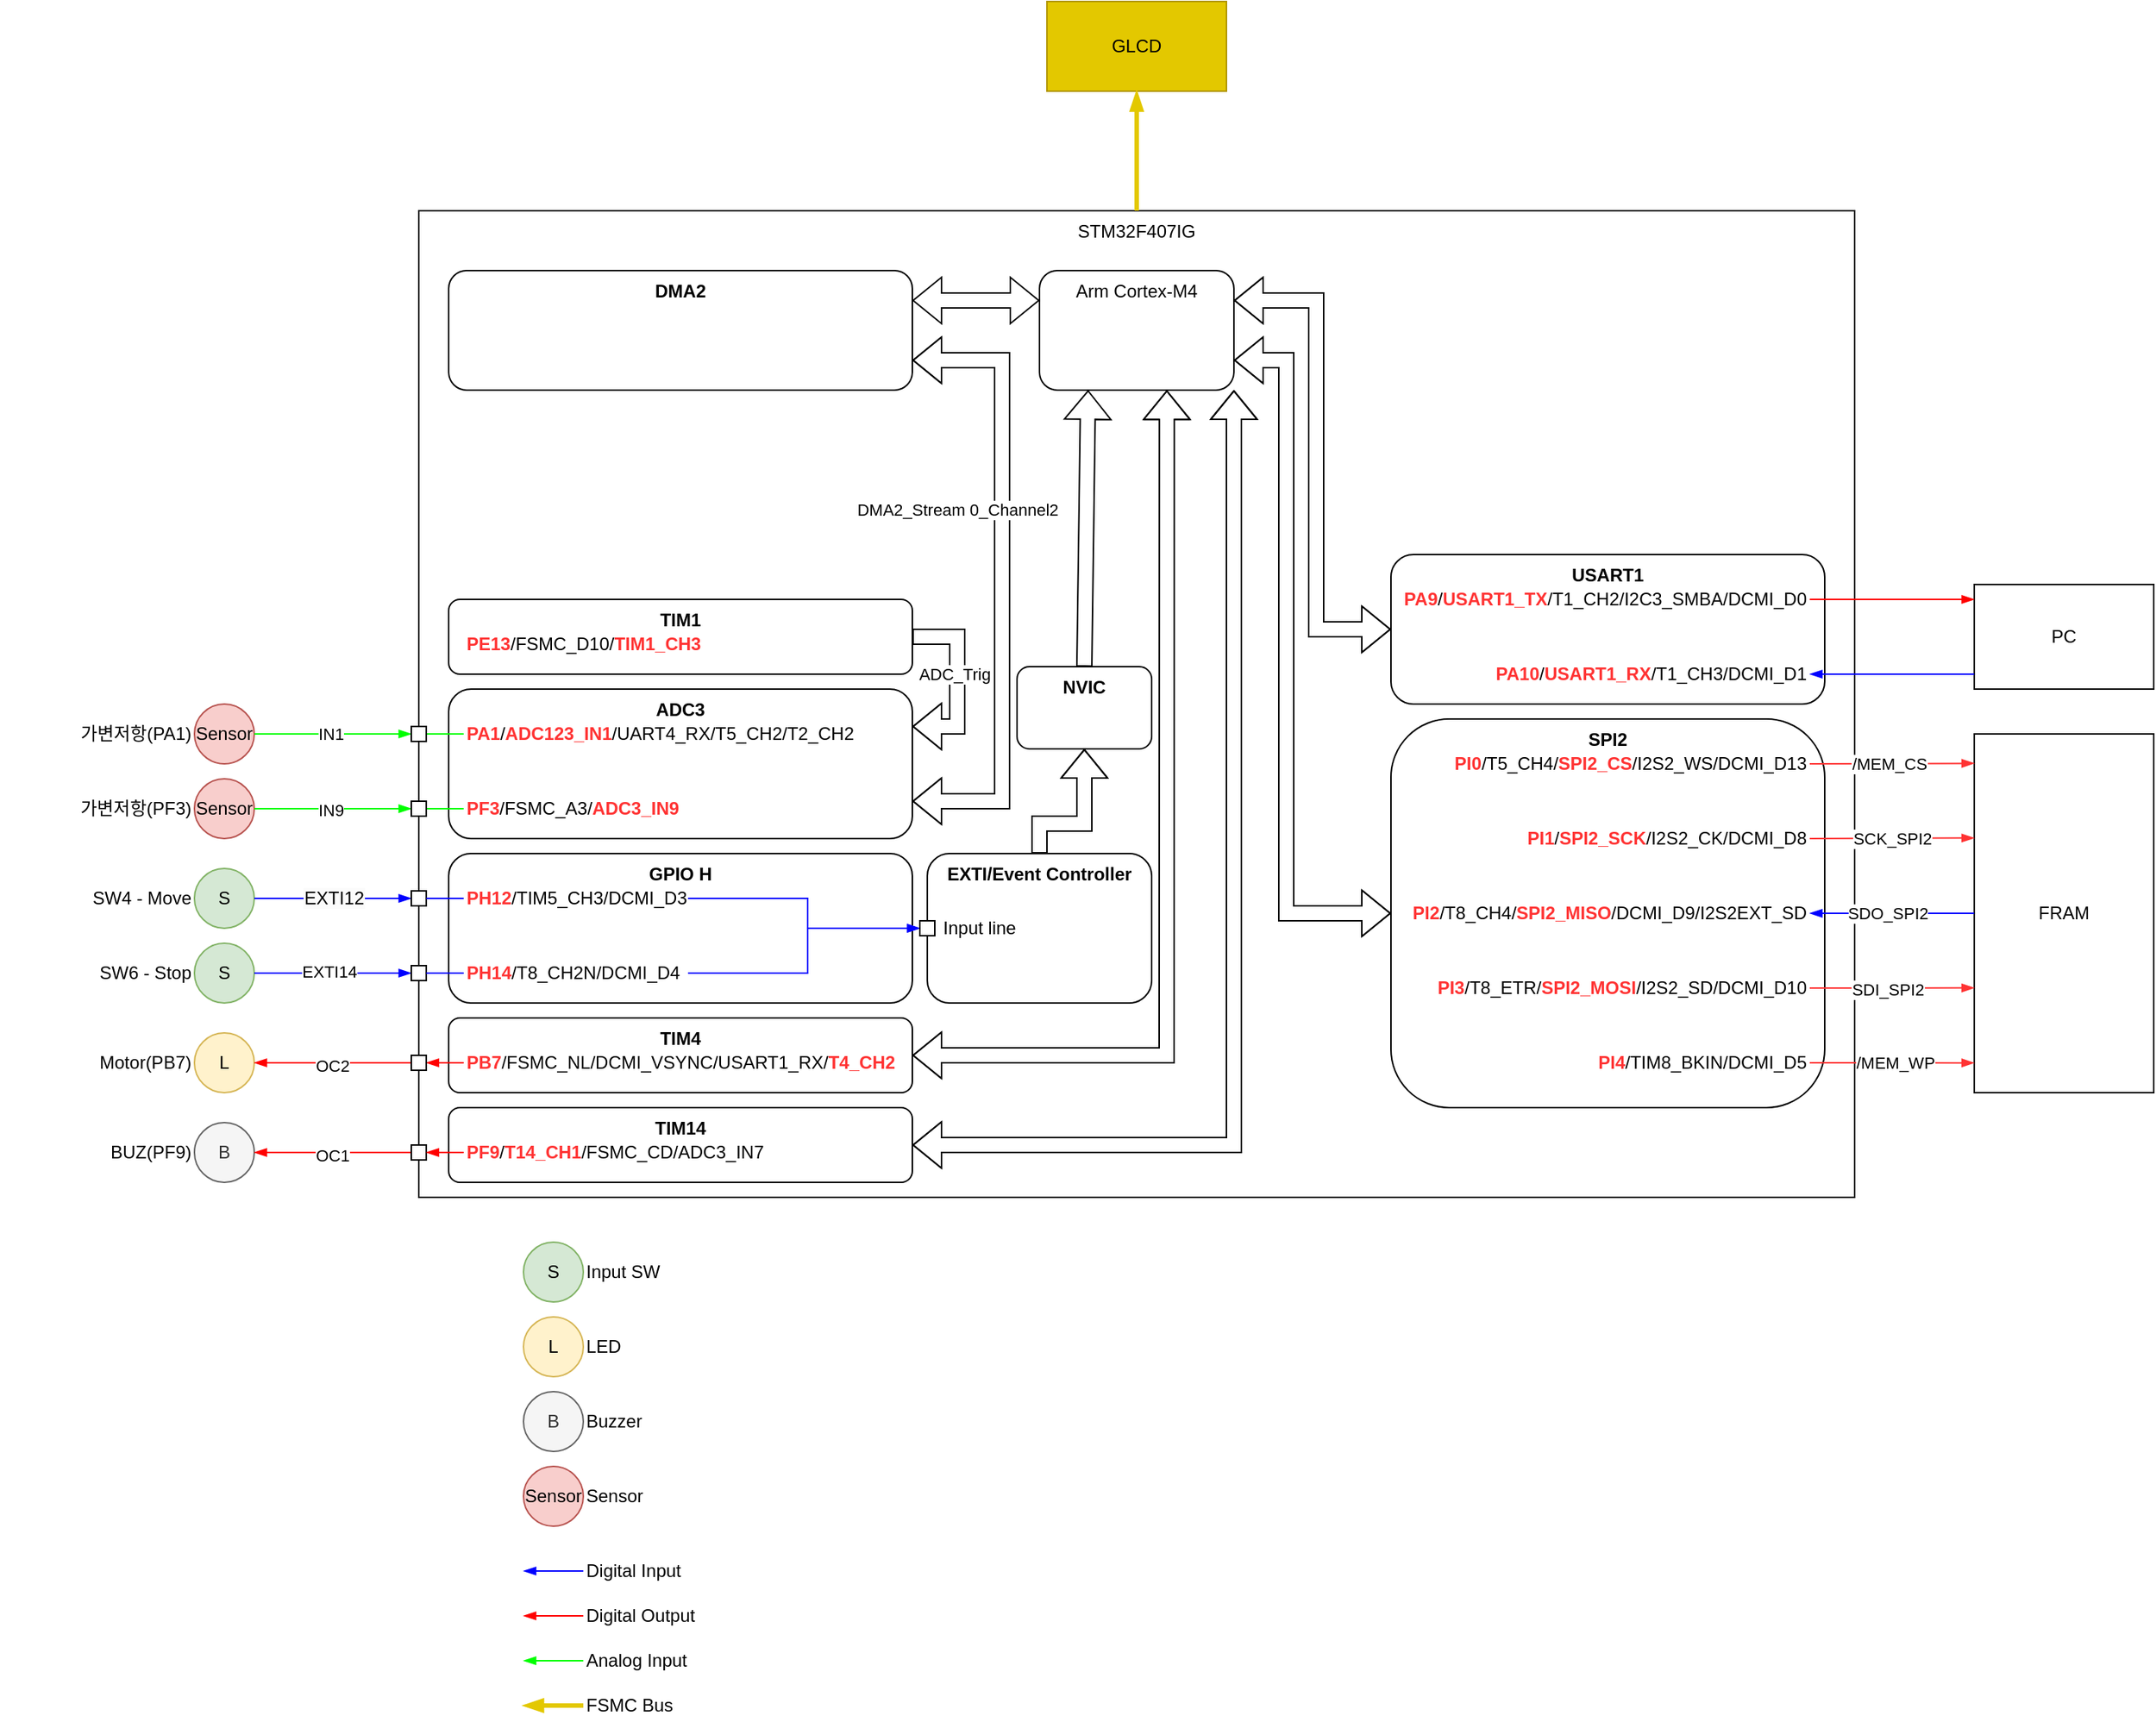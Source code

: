 <mxfile version="26.0.16">
  <diagram name="페이지-1" id="vXeRIGoSiyeFjiktOX_8">
    <mxGraphModel dx="1834" dy="1233" grid="0" gridSize="10" guides="1" tooltips="1" connect="1" arrows="1" fold="1" page="0" pageScale="1" pageWidth="827" pageHeight="1169" math="0" shadow="0">
      <root>
        <mxCell id="0" />
        <mxCell id="1" parent="0" />
        <mxCell id="doynPjmHV6LAxzOdAom7-79" value="STM32F407IG" style="rounded=0;whiteSpace=wrap;html=1;verticalAlign=top;" parent="1" vertex="1">
          <mxGeometry x="240" y="120" width="960" height="660" as="geometry" />
        </mxCell>
        <mxCell id="doynPjmHV6LAxzOdAom7-104" value="GLCD" style="rounded=0;whiteSpace=wrap;html=1;fillColor=#e3c800;strokeColor=#B09500;fontColor=#000000;" parent="1" vertex="1">
          <mxGeometry x="660" y="-20" width="120" height="60" as="geometry" />
        </mxCell>
        <mxCell id="doynPjmHV6LAxzOdAom7-105" value="L" style="ellipse;whiteSpace=wrap;html=1;aspect=fixed;direction=south;fillColor=#fff2cc;strokeColor=#d6b656;" parent="1" vertex="1">
          <mxGeometry x="90" y="670" width="40" height="40" as="geometry" />
        </mxCell>
        <mxCell id="doynPjmHV6LAxzOdAom7-120" value="Motor(PB7)" style="text;html=1;align=right;verticalAlign=middle;whiteSpace=wrap;rounded=0;" parent="1" vertex="1">
          <mxGeometry x="-40" y="675" width="130" height="30" as="geometry" />
        </mxCell>
        <mxCell id="doynPjmHV6LAxzOdAom7-121" value="B" style="ellipse;whiteSpace=wrap;html=1;aspect=fixed;direction=south;fillColor=#f5f5f5;strokeColor=#666666;fontColor=#333333;" parent="1" vertex="1">
          <mxGeometry x="90" y="730" width="40" height="40" as="geometry" />
        </mxCell>
        <mxCell id="doynPjmHV6LAxzOdAom7-122" value="BUZ(PF9)" style="text;html=1;align=right;verticalAlign=middle;whiteSpace=wrap;rounded=0;" parent="1" vertex="1">
          <mxGeometry x="-40" y="735" width="130" height="30" as="geometry" />
        </mxCell>
        <mxCell id="doynPjmHV6LAxzOdAom7-132" value="S" style="ellipse;whiteSpace=wrap;html=1;aspect=fixed;direction=south;fillColor=#d5e8d4;strokeColor=#82b366;" parent="1" vertex="1">
          <mxGeometry x="310" y="810" width="40" height="40" as="geometry" />
        </mxCell>
        <mxCell id="doynPjmHV6LAxzOdAom7-133" value="L" style="ellipse;whiteSpace=wrap;html=1;aspect=fixed;direction=south;fillColor=#fff2cc;strokeColor=#d6b656;" parent="1" vertex="1">
          <mxGeometry x="310" y="860" width="40" height="40" as="geometry" />
        </mxCell>
        <mxCell id="doynPjmHV6LAxzOdAom7-134" value="B" style="ellipse;whiteSpace=wrap;html=1;aspect=fixed;direction=south;fillColor=#f5f5f5;strokeColor=#666666;fontColor=#333333;" parent="1" vertex="1">
          <mxGeometry x="310" y="910" width="40" height="40" as="geometry" />
        </mxCell>
        <mxCell id="doynPjmHV6LAxzOdAom7-135" value="Buzzer" style="text;html=1;align=left;verticalAlign=middle;whiteSpace=wrap;rounded=0;" parent="1" vertex="1">
          <mxGeometry x="350" y="915" width="130" height="30" as="geometry" />
        </mxCell>
        <mxCell id="doynPjmHV6LAxzOdAom7-136" value="LED" style="text;html=1;align=left;verticalAlign=middle;whiteSpace=wrap;rounded=0;" parent="1" vertex="1">
          <mxGeometry x="350" y="865" width="130" height="30" as="geometry" />
        </mxCell>
        <mxCell id="doynPjmHV6LAxzOdAom7-137" value="Input SW" style="text;html=1;align=left;verticalAlign=middle;whiteSpace=wrap;rounded=0;" parent="1" vertex="1">
          <mxGeometry x="350" y="815" width="130" height="30" as="geometry" />
        </mxCell>
        <mxCell id="doynPjmHV6LAxzOdAom7-138" value="" style="endArrow=blockThin;html=1;rounded=0;exitX=0;exitY=0.5;exitDx=0;exitDy=0;endFill=1;strokeColor=#0000FF;entryX=1;entryY=0.841;entryDx=0;entryDy=0;entryPerimeter=0;" parent="1" source="doynPjmHV6LAxzOdAom7-140" edge="1">
          <mxGeometry width="50" height="50" relative="1" as="geometry">
            <mxPoint x="390" y="1030" as="sourcePoint" />
            <mxPoint x="310" y="1030" as="targetPoint" />
          </mxGeometry>
        </mxCell>
        <mxCell id="doynPjmHV6LAxzOdAom7-139" value="" style="endArrow=blockThin;html=1;rounded=0;exitX=0;exitY=0.5;exitDx=0;exitDy=0;entryX=1;entryY=0.949;entryDx=0;entryDy=0;entryPerimeter=0;endFill=1;strokeColor=#FF0000;fillColor=#e51400;" parent="1" source="doynPjmHV6LAxzOdAom7-141" edge="1">
          <mxGeometry width="50" height="50" relative="1" as="geometry">
            <mxPoint x="390" y="1060" as="sourcePoint" />
            <mxPoint x="310" y="1060" as="targetPoint" />
          </mxGeometry>
        </mxCell>
        <mxCell id="doynPjmHV6LAxzOdAom7-140" value="Digital Input" style="text;html=1;align=left;verticalAlign=middle;whiteSpace=wrap;rounded=0;" parent="1" vertex="1">
          <mxGeometry x="350" y="1020" width="130" height="20" as="geometry" />
        </mxCell>
        <mxCell id="doynPjmHV6LAxzOdAom7-141" value="Digital Output" style="text;html=1;align=left;verticalAlign=middle;whiteSpace=wrap;rounded=0;" parent="1" vertex="1">
          <mxGeometry x="350" y="1050" width="130" height="20" as="geometry" />
        </mxCell>
        <mxCell id="doynPjmHV6LAxzOdAom7-146" value="S" style="ellipse;whiteSpace=wrap;html=1;aspect=fixed;direction=south;fillColor=#d5e8d4;strokeColor=#82b366;" parent="1" vertex="1">
          <mxGeometry x="90" y="610" width="40" height="40" as="geometry" />
        </mxCell>
        <mxCell id="doynPjmHV6LAxzOdAom7-147" value="S" style="ellipse;whiteSpace=wrap;html=1;aspect=fixed;direction=south;fillColor=#d5e8d4;strokeColor=#82b366;" parent="1" vertex="1">
          <mxGeometry x="90" y="560" width="40" height="40" as="geometry" />
        </mxCell>
        <mxCell id="doynPjmHV6LAxzOdAom7-148" value="SW4 - Move" style="text;html=1;align=right;verticalAlign=middle;whiteSpace=wrap;rounded=0;" parent="1" vertex="1">
          <mxGeometry x="-40" y="565" width="130" height="30" as="geometry" />
        </mxCell>
        <mxCell id="doynPjmHV6LAxzOdAom7-149" value="SW6 - Stop" style="text;html=1;align=right;verticalAlign=middle;whiteSpace=wrap;rounded=0;" parent="1" vertex="1">
          <mxGeometry x="-40" y="615" width="130" height="30" as="geometry" />
        </mxCell>
        <mxCell id="doynPjmHV6LAxzOdAom7-158" value="Sensor" style="ellipse;whiteSpace=wrap;html=1;aspect=fixed;direction=south;fillColor=#f8cecc;strokeColor=#b85450;" parent="1" vertex="1">
          <mxGeometry x="310" y="960" width="40" height="40" as="geometry" />
        </mxCell>
        <mxCell id="doynPjmHV6LAxzOdAom7-159" value="Sensor" style="text;html=1;align=left;verticalAlign=middle;whiteSpace=wrap;rounded=0;" parent="1" vertex="1">
          <mxGeometry x="350" y="965" width="130" height="30" as="geometry" />
        </mxCell>
        <mxCell id="doynPjmHV6LAxzOdAom7-160" value="Sensor" style="ellipse;whiteSpace=wrap;html=1;aspect=fixed;direction=south;fillColor=#f8cecc;strokeColor=#b85450;" parent="1" vertex="1">
          <mxGeometry x="90" y="500" width="40" height="40" as="geometry" />
        </mxCell>
        <mxCell id="doynPjmHV6LAxzOdAom7-161" value="Sensor" style="ellipse;whiteSpace=wrap;html=1;aspect=fixed;direction=south;fillColor=#f8cecc;strokeColor=#b85450;" parent="1" vertex="1">
          <mxGeometry x="90" y="450" width="40" height="40" as="geometry" />
        </mxCell>
        <mxCell id="doynPjmHV6LAxzOdAom7-162" value="" style="endArrow=blockThin;html=1;rounded=0;exitX=0;exitY=0.5;exitDx=0;exitDy=0;endFill=1;strokeColor=#00FF00;entryX=1;entryY=0.841;entryDx=0;entryDy=0;entryPerimeter=0;" parent="1" source="doynPjmHV6LAxzOdAom7-163" edge="1">
          <mxGeometry width="50" height="50" relative="1" as="geometry">
            <mxPoint x="390" y="1090" as="sourcePoint" />
            <mxPoint x="310" y="1090" as="targetPoint" />
          </mxGeometry>
        </mxCell>
        <mxCell id="doynPjmHV6LAxzOdAom7-163" value="Analog Input" style="text;html=1;align=left;verticalAlign=middle;whiteSpace=wrap;rounded=0;" parent="1" vertex="1">
          <mxGeometry x="350" y="1080" width="130" height="20" as="geometry" />
        </mxCell>
        <mxCell id="doynPjmHV6LAxzOdAom7-168" value="가변저항(PA1)" style="text;html=1;align=right;verticalAlign=middle;whiteSpace=wrap;rounded=0;" parent="1" vertex="1">
          <mxGeometry x="-40" y="455" width="130" height="30" as="geometry" />
        </mxCell>
        <mxCell id="doynPjmHV6LAxzOdAom7-169" value="가변저항(PF3)" style="text;html=1;align=right;verticalAlign=middle;whiteSpace=wrap;rounded=0;" parent="1" vertex="1">
          <mxGeometry x="-40" y="505" width="130" height="30" as="geometry" />
        </mxCell>
        <mxCell id="doynPjmHV6LAxzOdAom7-173" value="PC" style="rounded=0;whiteSpace=wrap;html=1;" parent="1" vertex="1">
          <mxGeometry x="1280" y="370" width="120" height="70" as="geometry" />
        </mxCell>
        <mxCell id="doynPjmHV6LAxzOdAom7-193" value="FSMC Bus" style="text;html=1;align=left;verticalAlign=middle;whiteSpace=wrap;rounded=0;" parent="1" vertex="1">
          <mxGeometry x="350" y="1110" width="130" height="20" as="geometry" />
        </mxCell>
        <mxCell id="doynPjmHV6LAxzOdAom7-194" value="" style="endArrow=blockThin;html=1;rounded=0;endFill=1;strokeColor=light-dark(#e3c800, #575700);strokeWidth=3;exitX=0.5;exitY=0;exitDx=0;exitDy=0;entryX=0.5;entryY=1;entryDx=0;entryDy=0;" parent="1" source="doynPjmHV6LAxzOdAom7-79" target="doynPjmHV6LAxzOdAom7-104" edge="1">
          <mxGeometry width="50" height="50" relative="1" as="geometry">
            <mxPoint x="560" y="310" as="sourcePoint" />
            <mxPoint x="600" y="260" as="targetPoint" />
          </mxGeometry>
        </mxCell>
        <mxCell id="doynPjmHV6LAxzOdAom7-196" value="" style="endArrow=blockThin;html=1;rounded=0;endFill=1;strokeColor=light-dark(#e3c800, #575700);strokeWidth=3;exitX=0;exitY=0.5;exitDx=0;exitDy=0;" parent="1" source="doynPjmHV6LAxzOdAom7-193" edge="1">
          <mxGeometry width="50" height="50" relative="1" as="geometry">
            <mxPoint x="310" y="1179" as="sourcePoint" />
            <mxPoint x="310" y="1120" as="targetPoint" />
          </mxGeometry>
        </mxCell>
        <mxCell id="doynPjmHV6LAxzOdAom7-197" value="FRAM" style="rounded=0;whiteSpace=wrap;html=1;" parent="1" vertex="1">
          <mxGeometry x="1280" y="470" width="120" height="240" as="geometry" />
        </mxCell>
        <mxCell id="doynPjmHV6LAxzOdAom7-216" value="Arm Cortex-M4" style="rounded=1;whiteSpace=wrap;html=1;verticalAlign=top;" parent="1" vertex="1">
          <mxGeometry x="655" y="160" width="130" height="80" as="geometry" />
        </mxCell>
        <mxCell id="doynPjmHV6LAxzOdAom7-217" value="SPI2" style="rounded=1;whiteSpace=wrap;html=1;verticalAlign=top;fontStyle=1" parent="1" vertex="1">
          <mxGeometry x="890" y="460" width="290" height="260" as="geometry" />
        </mxCell>
        <mxCell id="doynPjmHV6LAxzOdAom7-201" value="&lt;b&gt;&lt;font style=&quot;color: rgb(255, 51, 51);&quot;&gt;PI0&lt;/font&gt;&lt;/b&gt;/T5_CH4/&lt;b&gt;&lt;font style=&quot;color: rgb(255, 51, 51);&quot;&gt;SPI2_CS&lt;/font&gt;&lt;/b&gt;/I2S2_WS/DCMI_D13" style="text;html=1;align=right;verticalAlign=middle;whiteSpace=wrap;rounded=0;" parent="1" vertex="1">
          <mxGeometry x="890" y="475" width="280" height="30" as="geometry" />
        </mxCell>
        <mxCell id="doynPjmHV6LAxzOdAom7-202" value="&lt;b&gt;&lt;font style=&quot;color: rgb(255, 51, 51);&quot;&gt;PI1&lt;/font&gt;&lt;/b&gt;/&lt;b&gt;&lt;font style=&quot;color: rgb(255, 51, 51);&quot;&gt;SPI2_SCK&lt;/font&gt;&lt;/b&gt;/I2S2_CK/DCMI_D8" style="text;html=1;align=right;verticalAlign=middle;whiteSpace=wrap;rounded=0;" parent="1" vertex="1">
          <mxGeometry x="890" y="525" width="280" height="30" as="geometry" />
        </mxCell>
        <mxCell id="doynPjmHV6LAxzOdAom7-207" value="&lt;b&gt;&lt;font style=&quot;color: rgb(255, 51, 51);&quot;&gt;PI2&lt;/font&gt;&lt;/b&gt;/T8_CH4/&lt;b&gt;&lt;font style=&quot;color: rgb(255, 51, 51);&quot;&gt;SPI2_MISO&lt;/font&gt;&lt;/b&gt;/DCMI_D9/I2S2EXT_SD" style="text;html=1;align=right;verticalAlign=middle;whiteSpace=wrap;rounded=0;" parent="1" vertex="1">
          <mxGeometry x="890" y="575" width="280" height="30" as="geometry" />
        </mxCell>
        <mxCell id="doynPjmHV6LAxzOdAom7-208" value="&lt;b&gt;&lt;font style=&quot;color: rgb(255, 51, 51);&quot;&gt;PI3&lt;/font&gt;&lt;/b&gt;/T8_ETR/&lt;b&gt;&lt;font style=&quot;color: rgb(255, 51, 51);&quot;&gt;SPI2_MOSI&lt;/font&gt;&lt;/b&gt;/I2S2_SD/DCMI_D10" style="text;html=1;align=right;verticalAlign=middle;whiteSpace=wrap;rounded=0;" parent="1" vertex="1">
          <mxGeometry x="890" y="625" width="280" height="30" as="geometry" />
        </mxCell>
        <mxCell id="doynPjmHV6LAxzOdAom7-209" value="&lt;b&gt;&lt;font style=&quot;color: rgb(255, 51, 51);&quot;&gt;PI4&lt;/font&gt;&lt;/b&gt;/TIM8_BKIN/DCMI_D5" style="text;html=1;align=right;verticalAlign=middle;whiteSpace=wrap;rounded=0;" parent="1" vertex="1">
          <mxGeometry x="890" y="675" width="280" height="30" as="geometry" />
        </mxCell>
        <mxCell id="doynPjmHV6LAxzOdAom7-218" value="" style="shape=flexArrow;endArrow=classic;startArrow=classic;html=1;rounded=0;entryX=0;entryY=0.5;entryDx=0;entryDy=0;exitX=1;exitY=0.75;exitDx=0;exitDy=0;" parent="1" source="doynPjmHV6LAxzOdAom7-216" target="doynPjmHV6LAxzOdAom7-217" edge="1">
          <mxGeometry width="100" height="100" relative="1" as="geometry">
            <mxPoint x="810" y="610" as="sourcePoint" />
            <mxPoint x="760" y="540" as="targetPoint" />
            <Array as="points">
              <mxPoint x="820" y="220" />
              <mxPoint x="820" y="590" />
            </Array>
          </mxGeometry>
        </mxCell>
        <mxCell id="doynPjmHV6LAxzOdAom7-219" value="TIM4" style="rounded=1;whiteSpace=wrap;html=1;verticalAlign=top;fontStyle=1" parent="1" vertex="1">
          <mxGeometry x="260" y="660" width="310" height="50" as="geometry" />
        </mxCell>
        <mxCell id="doynPjmHV6LAxzOdAom7-142" value="&lt;b&gt;&lt;font style=&quot;color: rgb(255, 51, 51);&quot;&gt;PB7&lt;/font&gt;&lt;/b&gt;/FSMC_NL/DCMI_VSYNC/USART1_RX/&lt;b&gt;&lt;font style=&quot;color: rgb(255, 51, 51);&quot;&gt;T4_CH2&lt;/font&gt;&lt;/b&gt;" style="text;html=1;align=left;verticalAlign=middle;whiteSpace=wrap;rounded=0;" parent="1" vertex="1">
          <mxGeometry x="270" y="675" width="290" height="30" as="geometry" />
        </mxCell>
        <mxCell id="doynPjmHV6LAxzOdAom7-130" value="" style="endArrow=blockThin;html=1;rounded=0;exitX=0;exitY=0.5;exitDx=0;exitDy=0;entryX=0.5;entryY=0;entryDx=0;entryDy=0;endFill=1;strokeColor=#FF0000;fillColor=#e51400;" parent="1" target="doynPjmHV6LAxzOdAom7-105" edge="1" source="HAG6VZLaJZZwFATJE0mZ-26">
          <mxGeometry width="50" height="50" relative="1" as="geometry">
            <mxPoint x="270" y="690" as="sourcePoint" />
            <mxPoint x="190" y="690" as="targetPoint" />
          </mxGeometry>
        </mxCell>
        <mxCell id="doynPjmHV6LAxzOdAom7-131" value="" style="endArrow=blockThin;html=1;rounded=0;exitX=0;exitY=0.5;exitDx=0;exitDy=0;endFill=1;strokeColor=#FF0000;fillColor=#e51400;entryX=0.5;entryY=0;entryDx=0;entryDy=0;" parent="1" source="HAG6VZLaJZZwFATJE0mZ-27" target="doynPjmHV6LAxzOdAom7-121" edge="1">
          <mxGeometry width="50" height="50" relative="1" as="geometry">
            <mxPoint x="300" y="749.76" as="sourcePoint" />
            <mxPoint x="170" y="750.1" as="targetPoint" />
          </mxGeometry>
        </mxCell>
        <mxCell id="doynPjmHV6LAxzOdAom7-150" value="" style="endArrow=blockThin;html=1;rounded=0;exitX=0.5;exitY=0;exitDx=0;exitDy=0;endFill=1;strokeColor=#0000FF;entryX=0;entryY=0.5;entryDx=0;entryDy=0;" parent="1" source="doynPjmHV6LAxzOdAom7-147" target="HAG6VZLaJZZwFATJE0mZ-1" edge="1">
          <mxGeometry width="50" height="50" relative="1" as="geometry">
            <mxPoint x="310" y="594.52" as="sourcePoint" />
            <mxPoint x="230" y="570" as="targetPoint" />
          </mxGeometry>
        </mxCell>
        <mxCell id="doynPjmHV6LAxzOdAom7-154" value="&lt;span style=&quot;font-size: 12px; text-align: right; text-wrap-mode: wrap; background-color: rgb(251, 251, 251);&quot;&gt;EXTI12&lt;/span&gt;" style="edgeLabel;html=1;align=center;verticalAlign=middle;resizable=0;points=[];" parent="doynPjmHV6LAxzOdAom7-150" vertex="1" connectable="0">
          <mxGeometry x="-0.031" relative="1" as="geometry">
            <mxPoint x="2" as="offset" />
          </mxGeometry>
        </mxCell>
        <mxCell id="doynPjmHV6LAxzOdAom7-221" value="TIM1" style="rounded=1;whiteSpace=wrap;html=1;verticalAlign=top;fontStyle=1" parent="1" vertex="1">
          <mxGeometry x="260" y="380" width="310" height="50" as="geometry" />
        </mxCell>
        <mxCell id="doynPjmHV6LAxzOdAom7-198" value="&lt;b&gt;&lt;font style=&quot;color: rgb(255, 51, 51);&quot;&gt;PE13&lt;/font&gt;&lt;/b&gt;/FSMC_D10/&lt;b&gt;&lt;font style=&quot;color: rgb(255, 51, 51);&quot;&gt;TIM1_CH3&lt;/font&gt;&lt;/b&gt;" style="text;html=1;align=left;verticalAlign=middle;whiteSpace=wrap;rounded=0;" parent="1" vertex="1">
          <mxGeometry x="270" y="395" width="270" height="30" as="geometry" />
        </mxCell>
        <mxCell id="doynPjmHV6LAxzOdAom7-199" value="" style="endArrow=none;html=1;rounded=0;endFill=1;strokeColor=#FF3333;entryX=1;entryY=0.5;entryDx=0;entryDy=0;startFill=1;startArrow=blockThin;exitX=0;exitY=0.082;exitDx=0;exitDy=0;exitPerimeter=0;" parent="1" source="doynPjmHV6LAxzOdAom7-197" edge="1" target="doynPjmHV6LAxzOdAom7-201">
          <mxGeometry width="50" height="50" relative="1" as="geometry">
            <mxPoint x="1210" y="490" as="sourcePoint" />
            <mxPoint x="1130" y="489.72" as="targetPoint" />
          </mxGeometry>
        </mxCell>
        <mxCell id="doynPjmHV6LAxzOdAom7-214" value="/MEM_CS" style="edgeLabel;html=1;align=center;verticalAlign=middle;resizable=0;points=[];" parent="doynPjmHV6LAxzOdAom7-199" vertex="1" connectable="0">
          <mxGeometry x="0.184" y="-1" relative="1" as="geometry">
            <mxPoint x="8" y="1" as="offset" />
          </mxGeometry>
        </mxCell>
        <mxCell id="doynPjmHV6LAxzOdAom7-203" value="" style="endArrow=none;html=1;rounded=0;endFill=1;strokeColor=#FF3333;entryX=1;entryY=0.5;entryDx=0;entryDy=0;startArrow=blockThin;startFill=1;exitX=0;exitY=0.29;exitDx=0;exitDy=0;exitPerimeter=0;" parent="1" source="doynPjmHV6LAxzOdAom7-197" edge="1" target="doynPjmHV6LAxzOdAom7-202">
          <mxGeometry width="50" height="50" relative="1" as="geometry">
            <mxPoint x="1210" y="539.82" as="sourcePoint" />
            <mxPoint x="1130" y="539.71" as="targetPoint" />
          </mxGeometry>
        </mxCell>
        <mxCell id="doynPjmHV6LAxzOdAom7-213" value="SCK_SPI2" style="edgeLabel;html=1;align=center;verticalAlign=middle;resizable=0;points=[];" parent="doynPjmHV6LAxzOdAom7-203" vertex="1" connectable="0">
          <mxGeometry x="0.064" y="1" relative="1" as="geometry">
            <mxPoint x="3" y="-1" as="offset" />
          </mxGeometry>
        </mxCell>
        <mxCell id="doynPjmHV6LAxzOdAom7-205" value="" style="endArrow=none;html=1;rounded=0;endFill=1;strokeColor=#FF3333;entryX=1;entryY=0.5;entryDx=0;entryDy=0;startFill=1;startArrow=blockThin;exitX=0;exitY=0.708;exitDx=0;exitDy=0;exitPerimeter=0;" parent="1" source="doynPjmHV6LAxzOdAom7-197" edge="1" target="doynPjmHV6LAxzOdAom7-208">
          <mxGeometry width="50" height="50" relative="1" as="geometry">
            <mxPoint x="1210" y="639.91" as="sourcePoint" />
            <mxPoint x="1130" y="639.8" as="targetPoint" />
          </mxGeometry>
        </mxCell>
        <mxCell id="doynPjmHV6LAxzOdAom7-211" value="SDI_SPI2" style="edgeLabel;html=1;align=center;verticalAlign=middle;resizable=0;points=[];" parent="doynPjmHV6LAxzOdAom7-205" vertex="1" connectable="0">
          <mxGeometry x="0.064" y="1" relative="1" as="geometry">
            <mxPoint as="offset" />
          </mxGeometry>
        </mxCell>
        <mxCell id="doynPjmHV6LAxzOdAom7-206" value="" style="endArrow=none;html=1;rounded=0;endFill=1;strokeColor=#FF3333;entryX=1;entryY=0.5;entryDx=0;entryDy=0;startArrow=blockThin;startFill=1;exitX=0;exitY=0.917;exitDx=0;exitDy=0;exitPerimeter=0;" parent="1" source="doynPjmHV6LAxzOdAom7-197" edge="1" target="doynPjmHV6LAxzOdAom7-209">
          <mxGeometry width="50" height="50" relative="1" as="geometry">
            <mxPoint x="1210" y="689.91" as="sourcePoint" />
            <mxPoint x="1130" y="689.8" as="targetPoint" />
          </mxGeometry>
        </mxCell>
        <mxCell id="doynPjmHV6LAxzOdAom7-215" value="/MEM_WP" style="edgeLabel;html=1;align=center;verticalAlign=middle;resizable=0;points=[];" parent="doynPjmHV6LAxzOdAom7-206" vertex="1" connectable="0">
          <mxGeometry x="-0.04" y="2" relative="1" as="geometry">
            <mxPoint y="-2" as="offset" />
          </mxGeometry>
        </mxCell>
        <mxCell id="doynPjmHV6LAxzOdAom7-204" value="" style="endArrow=blockThin;html=1;rounded=0;endFill=1;strokeColor=#0000FF;entryX=1;entryY=0.5;entryDx=0;entryDy=0;exitX=0;exitY=0.5;exitDx=0;exitDy=0;" parent="1" source="doynPjmHV6LAxzOdAom7-197" edge="1" target="doynPjmHV6LAxzOdAom7-207">
          <mxGeometry width="50" height="50" relative="1" as="geometry">
            <mxPoint x="1210" y="589.91" as="sourcePoint" />
            <mxPoint x="1130" y="589.8" as="targetPoint" />
          </mxGeometry>
        </mxCell>
        <mxCell id="doynPjmHV6LAxzOdAom7-212" value="SDO_SPI2" style="edgeLabel;html=1;align=center;verticalAlign=middle;resizable=0;points=[];" parent="doynPjmHV6LAxzOdAom7-204" vertex="1" connectable="0">
          <mxGeometry x="0.202" y="-1" relative="1" as="geometry">
            <mxPoint x="8" y="1" as="offset" />
          </mxGeometry>
        </mxCell>
        <mxCell id="doynPjmHV6LAxzOdAom7-225" value="ADC3" style="rounded=1;whiteSpace=wrap;html=1;verticalAlign=top;fontStyle=1" parent="1" vertex="1">
          <mxGeometry x="260" y="440" width="310" height="100" as="geometry" />
        </mxCell>
        <mxCell id="doynPjmHV6LAxzOdAom7-164" value="" style="endArrow=none;html=1;rounded=0;exitX=1;exitY=0.5;exitDx=0;exitDy=0;endFill=1;strokeColor=#00FF00;entryX=0;entryY=0.5;entryDx=0;entryDy=0;startFill=0;" parent="1" source="doynPjmHV6LAxzOdAom7-222" target="doynPjmHV6LAxzOdAom7-170" edge="1">
          <mxGeometry width="50" height="50" relative="1" as="geometry">
            <mxPoint x="240" y="489.72" as="sourcePoint" />
            <mxPoint x="200" y="489.72" as="targetPoint" />
          </mxGeometry>
        </mxCell>
        <mxCell id="doynPjmHV6LAxzOdAom7-165" value="" style="endArrow=none;html=1;rounded=0;exitX=1;exitY=0.5;exitDx=0;exitDy=0;endFill=1;strokeColor=#00FF00;startFill=0;" parent="1" source="HAG6VZLaJZZwFATJE0mZ-20" edge="1">
          <mxGeometry width="50" height="50" relative="1" as="geometry">
            <mxPoint x="190" y="519.86" as="sourcePoint" />
            <mxPoint x="270" y="520" as="targetPoint" />
          </mxGeometry>
        </mxCell>
        <mxCell id="doynPjmHV6LAxzOdAom7-170" value="&lt;b&gt;&lt;font style=&quot;color: rgb(255, 51, 51);&quot;&gt;  PA1&lt;/font&gt;&lt;/b&gt;/&lt;b&gt;&lt;font style=&quot;color: rgb(255, 51, 51);&quot;&gt;ADC123_IN1&lt;/font&gt;&lt;/b&gt;/UART4_RX/T5_CH2/T2_CH2" style="text;html=1;align=left;verticalAlign=middle;whiteSpace=wrap;rounded=0;" parent="1" vertex="1">
          <mxGeometry x="270" y="455" width="270" height="30" as="geometry" />
        </mxCell>
        <mxCell id="doynPjmHV6LAxzOdAom7-171" value="&lt;b&gt;&lt;font style=&quot;color: rgb(255, 51, 51);&quot;&gt;PF3&lt;/font&gt;&lt;/b&gt;/FSMC_A3/&lt;b&gt;&lt;font style=&quot;color: rgb(255, 51, 51);&quot;&gt;ADC3_IN9&lt;/font&gt;&lt;/b&gt;" style="text;html=1;align=left;verticalAlign=middle;whiteSpace=wrap;rounded=0;" parent="1" vertex="1">
          <mxGeometry x="270" y="505" width="150" height="30" as="geometry" />
        </mxCell>
        <mxCell id="doynPjmHV6LAxzOdAom7-226" value="DMA2" style="rounded=1;whiteSpace=wrap;html=1;verticalAlign=top;fontStyle=1" parent="1" vertex="1">
          <mxGeometry x="260" y="160" width="310" height="80" as="geometry" />
        </mxCell>
        <mxCell id="doynPjmHV6LAxzOdAom7-232" value="USART1" style="rounded=1;whiteSpace=wrap;html=1;verticalAlign=top;fontStyle=1" parent="1" vertex="1">
          <mxGeometry x="890" y="350" width="290" height="100" as="geometry" />
        </mxCell>
        <mxCell id="doynPjmHV6LAxzOdAom7-174" value="&lt;b&gt;&lt;font style=&quot;color: rgb(255, 51, 51);&quot;&gt;PA9&lt;/font&gt;&lt;/b&gt;/&lt;b&gt;&lt;font style=&quot;color: rgb(255, 51, 51);&quot;&gt;USART1_TX&lt;/font&gt;&lt;/b&gt;/T1_CH2/I2C3_SMBA/DCMI_D0" style="text;html=1;align=right;verticalAlign=middle;whiteSpace=wrap;rounded=0;" parent="1" vertex="1">
          <mxGeometry x="890" y="365" width="280" height="30" as="geometry" />
        </mxCell>
        <mxCell id="doynPjmHV6LAxzOdAom7-175" value="&lt;b&gt;&lt;font style=&quot;color: rgb(255, 51, 51);&quot;&gt;PA10&lt;/font&gt;&lt;/b&gt;/&lt;b&gt;&lt;font style=&quot;color: rgb(255, 51, 51);&quot;&gt;USART1_RX&lt;/font&gt;&lt;/b&gt;/T1_CH3/DCMI_D1" style="text;html=1;align=right;verticalAlign=middle;whiteSpace=wrap;rounded=0;" parent="1" vertex="1">
          <mxGeometry x="890" y="415" width="280" height="30" as="geometry" />
        </mxCell>
        <mxCell id="doynPjmHV6LAxzOdAom7-180" value="" style="endArrow=blockThin;html=1;rounded=0;endFill=1;strokeColor=#0000FF;entryX=1;entryY=0.5;entryDx=0;entryDy=0;exitX=0;exitY=0.857;exitDx=0;exitDy=0;exitPerimeter=0;" parent="1" source="doynPjmHV6LAxzOdAom7-173" edge="1" target="doynPjmHV6LAxzOdAom7-175">
          <mxGeometry width="50" height="50" relative="1" as="geometry">
            <mxPoint x="1210" y="430.11" as="sourcePoint" />
            <mxPoint x="1130" y="430" as="targetPoint" />
          </mxGeometry>
        </mxCell>
        <mxCell id="doynPjmHV6LAxzOdAom7-181" value="" style="endArrow=blockThin;html=1;rounded=0;endFill=1;strokeColor=#FF0000;fillColor=#e51400;exitX=1;exitY=0.5;exitDx=0;exitDy=0;entryX=0;entryY=0.143;entryDx=0;entryDy=0;entryPerimeter=0;" parent="1" source="doynPjmHV6LAxzOdAom7-174" target="doynPjmHV6LAxzOdAom7-173" edge="1">
          <mxGeometry width="50" height="50" relative="1" as="geometry">
            <mxPoint x="1140" y="383" as="sourcePoint" />
            <mxPoint x="1210" y="380" as="targetPoint" />
          </mxGeometry>
        </mxCell>
        <mxCell id="doynPjmHV6LAxzOdAom7-233" value="" style="shape=flexArrow;endArrow=classic;startArrow=classic;html=1;rounded=0;entryX=0;entryY=0.5;entryDx=0;entryDy=0;exitX=1;exitY=0.25;exitDx=0;exitDy=0;" parent="1" source="doynPjmHV6LAxzOdAom7-216" target="doynPjmHV6LAxzOdAom7-232" edge="1">
          <mxGeometry width="100" height="100" relative="1" as="geometry">
            <mxPoint x="763" y="250" as="sourcePoint" />
            <mxPoint x="860" y="600" as="targetPoint" />
            <Array as="points">
              <mxPoint x="840" y="180" />
              <mxPoint x="840" y="400" />
            </Array>
          </mxGeometry>
        </mxCell>
        <mxCell id="doynPjmHV6LAxzOdAom7-234" value="" style="shape=flexArrow;endArrow=classic;startArrow=none;html=1;rounded=0;entryX=1;entryY=0.25;entryDx=0;entryDy=0;exitX=1;exitY=0.5;exitDx=0;exitDy=0;startFill=0;" parent="1" source="doynPjmHV6LAxzOdAom7-221" target="doynPjmHV6LAxzOdAom7-225" edge="1">
          <mxGeometry width="100" height="100" relative="1" as="geometry">
            <mxPoint x="610" y="365" as="sourcePoint" />
            <mxPoint x="675" y="545" as="targetPoint" />
            <Array as="points">
              <mxPoint x="600" y="405" />
              <mxPoint x="600" y="465" />
            </Array>
          </mxGeometry>
        </mxCell>
        <mxCell id="doynPjmHV6LAxzOdAom7-239" value="ADC_Trig" style="edgeLabel;html=1;align=center;verticalAlign=middle;resizable=0;points=[];" parent="doynPjmHV6LAxzOdAom7-234" vertex="1" connectable="0">
          <mxGeometry x="-0.087" y="-2" relative="1" as="geometry">
            <mxPoint as="offset" />
          </mxGeometry>
        </mxCell>
        <mxCell id="doynPjmHV6LAxzOdAom7-236" value="" style="shape=flexArrow;endArrow=classic;startArrow=classic;html=1;rounded=0;entryX=1;entryY=0.75;entryDx=0;entryDy=0;exitX=1;exitY=0.75;exitDx=0;exitDy=0;" parent="1" source="doynPjmHV6LAxzOdAom7-226" target="doynPjmHV6LAxzOdAom7-225" edge="1">
          <mxGeometry width="100" height="100" relative="1" as="geometry">
            <mxPoint x="640" y="235" as="sourcePoint" />
            <mxPoint x="737" y="585" as="targetPoint" />
            <Array as="points">
              <mxPoint x="630" y="220" />
              <mxPoint x="630" y="515" />
            </Array>
          </mxGeometry>
        </mxCell>
        <mxCell id="doynPjmHV6LAxzOdAom7-238" value="DMA2_Stream 0_Channel2" style="edgeLabel;html=1;align=center;verticalAlign=middle;resizable=0;points=[];" parent="doynPjmHV6LAxzOdAom7-236" vertex="1" connectable="0">
          <mxGeometry x="-0.053" y="1" relative="1" as="geometry">
            <mxPoint x="-31" y="-37" as="offset" />
          </mxGeometry>
        </mxCell>
        <mxCell id="doynPjmHV6LAxzOdAom7-237" value="" style="shape=flexArrow;endArrow=classic;startArrow=classic;html=1;rounded=0;entryX=0;entryY=0.25;entryDx=0;entryDy=0;exitX=1;exitY=0.25;exitDx=0;exitDy=0;" parent="1" source="doynPjmHV6LAxzOdAom7-226" target="doynPjmHV6LAxzOdAom7-216" edge="1">
          <mxGeometry width="100" height="100" relative="1" as="geometry">
            <mxPoint x="580" y="223" as="sourcePoint" />
            <mxPoint x="580" y="545" as="targetPoint" />
            <Array as="points" />
          </mxGeometry>
        </mxCell>
        <mxCell id="doynPjmHV6LAxzOdAom7-240" value="EXTI/Event Controller" style="rounded=1;whiteSpace=wrap;html=1;verticalAlign=top;fontStyle=1" parent="1" vertex="1">
          <mxGeometry x="580" y="550" width="150" height="100" as="geometry" />
        </mxCell>
        <mxCell id="HAG6VZLaJZZwFATJE0mZ-1" value="" style="rounded=0;whiteSpace=wrap;html=1;" vertex="1" parent="1">
          <mxGeometry x="235" y="575" width="10" height="10" as="geometry" />
        </mxCell>
        <mxCell id="HAG6VZLaJZZwFATJE0mZ-3" value="" style="endArrow=blockThin;html=1;rounded=0;exitX=0.5;exitY=0;exitDx=0;exitDy=0;endFill=1;strokeColor=#0000FF;entryX=0;entryY=0.5;entryDx=0;entryDy=0;" edge="1" parent="1" source="doynPjmHV6LAxzOdAom7-146" target="HAG6VZLaJZZwFATJE0mZ-2">
          <mxGeometry width="50" height="50" relative="1" as="geometry">
            <mxPoint x="130" y="630" as="sourcePoint" />
            <mxPoint x="270" y="630" as="targetPoint" />
            <Array as="points">
              <mxPoint x="160" y="630" />
            </Array>
          </mxGeometry>
        </mxCell>
        <mxCell id="HAG6VZLaJZZwFATJE0mZ-5" value="EXTI14" style="edgeLabel;html=1;align=center;verticalAlign=middle;resizable=0;points=[];" vertex="1" connectable="0" parent="HAG6VZLaJZZwFATJE0mZ-3">
          <mxGeometry x="-0.059" y="1" relative="1" as="geometry">
            <mxPoint as="offset" />
          </mxGeometry>
        </mxCell>
        <mxCell id="HAG6VZLaJZZwFATJE0mZ-2" value="" style="rounded=0;whiteSpace=wrap;html=1;" vertex="1" parent="1">
          <mxGeometry x="235" y="625" width="10" height="10" as="geometry" />
        </mxCell>
        <mxCell id="HAG6VZLaJZZwFATJE0mZ-6" value="GPIO H" style="rounded=1;whiteSpace=wrap;html=1;verticalAlign=top;fontStyle=1" vertex="1" parent="1">
          <mxGeometry x="260" y="550" width="310" height="100" as="geometry" />
        </mxCell>
        <mxCell id="doynPjmHV6LAxzOdAom7-153" value="&lt;b&gt;&lt;font style=&quot;color: rgb(255, 51, 51);&quot;&gt;PH14&lt;/font&gt;&lt;/b&gt;/T8_CH2N/DCMI_D4" style="text;html=1;align=left;verticalAlign=middle;whiteSpace=wrap;rounded=0;" parent="1" vertex="1">
          <mxGeometry x="270" y="615" width="150" height="30" as="geometry" />
        </mxCell>
        <mxCell id="doynPjmHV6LAxzOdAom7-152" value="&lt;b&gt;&lt;font style=&quot;color: rgb(255, 51, 51);&quot;&gt; PH12&lt;/font&gt;&lt;/b&gt;/TIM5_CH3/DCMI_D3" style="text;html=1;align=left;verticalAlign=middle;whiteSpace=wrap;rounded=0;" parent="1" vertex="1">
          <mxGeometry x="270" y="565" width="150" height="30" as="geometry" />
        </mxCell>
        <mxCell id="HAG6VZLaJZZwFATJE0mZ-7" value="" style="endArrow=none;html=1;rounded=0;exitX=1;exitY=0.5;exitDx=0;exitDy=0;endFill=1;strokeColor=#0000FF;entryX=0;entryY=0.5;entryDx=0;entryDy=0;startFill=0;" edge="1" parent="1" source="HAG6VZLaJZZwFATJE0mZ-1" target="doynPjmHV6LAxzOdAom7-152">
          <mxGeometry width="50" height="50" relative="1" as="geometry">
            <mxPoint x="140" y="590" as="sourcePoint" />
            <mxPoint x="245" y="590" as="targetPoint" />
          </mxGeometry>
        </mxCell>
        <mxCell id="HAG6VZLaJZZwFATJE0mZ-9" value="" style="endArrow=none;html=1;rounded=0;exitX=1;exitY=0.5;exitDx=0;exitDy=0;endFill=1;strokeColor=#0000FF;entryX=0;entryY=0.5;entryDx=0;entryDy=0;startFill=0;" edge="1" parent="1" source="HAG6VZLaJZZwFATJE0mZ-2" target="doynPjmHV6LAxzOdAom7-153">
          <mxGeometry width="50" height="50" relative="1" as="geometry">
            <mxPoint x="255" y="590" as="sourcePoint" />
            <mxPoint x="280" y="590" as="targetPoint" />
          </mxGeometry>
        </mxCell>
        <mxCell id="HAG6VZLaJZZwFATJE0mZ-10" value="" style="endArrow=blockThin;html=1;rounded=0;exitX=1;exitY=0.5;exitDx=0;exitDy=0;endFill=1;strokeColor=#0000FF;entryX=0;entryY=0.5;entryDx=0;entryDy=0;" edge="1" parent="1" source="doynPjmHV6LAxzOdAom7-152" target="HAG6VZLaJZZwFATJE0mZ-12">
          <mxGeometry width="50" height="50" relative="1" as="geometry">
            <mxPoint x="255" y="590" as="sourcePoint" />
            <mxPoint x="280" y="590" as="targetPoint" />
            <Array as="points">
              <mxPoint x="500" y="580" />
              <mxPoint x="500" y="600" />
            </Array>
          </mxGeometry>
        </mxCell>
        <mxCell id="HAG6VZLaJZZwFATJE0mZ-11" value="" style="endArrow=blockThin;html=1;rounded=0;exitX=1;exitY=0.5;exitDx=0;exitDy=0;endFill=1;strokeColor=#0000FF;entryX=0;entryY=0.5;entryDx=0;entryDy=0;" edge="1" parent="1" source="doynPjmHV6LAxzOdAom7-153" target="HAG6VZLaJZZwFATJE0mZ-12">
          <mxGeometry width="50" height="50" relative="1" as="geometry">
            <mxPoint x="430" y="590" as="sourcePoint" />
            <mxPoint x="590" y="585" as="targetPoint" />
            <Array as="points">
              <mxPoint x="500" y="630" />
              <mxPoint x="500" y="600" />
            </Array>
          </mxGeometry>
        </mxCell>
        <mxCell id="HAG6VZLaJZZwFATJE0mZ-12" value="" style="rounded=0;whiteSpace=wrap;html=1;" vertex="1" parent="1">
          <mxGeometry x="575" y="595" width="10" height="10" as="geometry" />
        </mxCell>
        <mxCell id="HAG6VZLaJZZwFATJE0mZ-13" value="Input line" style="text;html=1;align=center;verticalAlign=middle;whiteSpace=wrap;rounded=0;" vertex="1" parent="1">
          <mxGeometry x="585" y="585" width="60" height="30" as="geometry" />
        </mxCell>
        <mxCell id="HAG6VZLaJZZwFATJE0mZ-14" value="NVIC" style="rounded=1;whiteSpace=wrap;html=1;verticalAlign=top;fontStyle=1" vertex="1" parent="1">
          <mxGeometry x="640" y="425" width="90" height="55" as="geometry" />
        </mxCell>
        <mxCell id="HAG6VZLaJZZwFATJE0mZ-18" value="" style="endArrow=blockThin;html=1;rounded=0;exitX=0.5;exitY=0;exitDx=0;exitDy=0;endFill=1;strokeColor=#00FF00;entryX=0;entryY=0.5;entryDx=0;entryDy=0;" edge="1" parent="1" source="doynPjmHV6LAxzOdAom7-161" target="doynPjmHV6LAxzOdAom7-222">
          <mxGeometry width="50" height="50" relative="1" as="geometry">
            <mxPoint x="130" y="470" as="sourcePoint" />
            <mxPoint x="270" y="470" as="targetPoint" />
          </mxGeometry>
        </mxCell>
        <mxCell id="HAG6VZLaJZZwFATJE0mZ-19" value="IN1" style="edgeLabel;html=1;align=center;verticalAlign=middle;resizable=0;points=[];" vertex="1" connectable="0" parent="HAG6VZLaJZZwFATJE0mZ-18">
          <mxGeometry x="-0.037" y="-2" relative="1" as="geometry">
            <mxPoint y="-2" as="offset" />
          </mxGeometry>
        </mxCell>
        <mxCell id="doynPjmHV6LAxzOdAom7-222" value="" style="rounded=0;whiteSpace=wrap;html=1;" parent="1" vertex="1">
          <mxGeometry x="235" y="465" width="10" height="10" as="geometry" />
        </mxCell>
        <mxCell id="HAG6VZLaJZZwFATJE0mZ-21" value="" style="endArrow=blockThin;html=1;rounded=0;exitX=0.5;exitY=0;exitDx=0;exitDy=0;endFill=1;strokeColor=#00FF00;" edge="1" parent="1" source="doynPjmHV6LAxzOdAom7-160" target="HAG6VZLaJZZwFATJE0mZ-20">
          <mxGeometry width="50" height="50" relative="1" as="geometry">
            <mxPoint x="130" y="520" as="sourcePoint" />
            <mxPoint x="270" y="520" as="targetPoint" />
          </mxGeometry>
        </mxCell>
        <mxCell id="HAG6VZLaJZZwFATJE0mZ-35" value="IN9" style="edgeLabel;html=1;align=center;verticalAlign=middle;resizable=0;points=[];" vertex="1" connectable="0" parent="HAG6VZLaJZZwFATJE0mZ-21">
          <mxGeometry x="-0.032" y="-1" relative="1" as="geometry">
            <mxPoint as="offset" />
          </mxGeometry>
        </mxCell>
        <mxCell id="HAG6VZLaJZZwFATJE0mZ-20" value="" style="rounded=0;whiteSpace=wrap;html=1;" vertex="1" parent="1">
          <mxGeometry x="235" y="515" width="10" height="10" as="geometry" />
        </mxCell>
        <mxCell id="HAG6VZLaJZZwFATJE0mZ-24" value="" style="shape=flexArrow;endArrow=classic;startArrow=none;html=1;rounded=0;entryX=0.25;entryY=1;entryDx=0;entryDy=0;exitX=0.5;exitY=0;exitDx=0;exitDy=0;startFill=0;" edge="1" parent="1" source="HAG6VZLaJZZwFATJE0mZ-14" target="doynPjmHV6LAxzOdAom7-216">
          <mxGeometry width="100" height="100" relative="1" as="geometry">
            <mxPoint x="689" y="415" as="sourcePoint" />
            <mxPoint x="681" y="345" as="targetPoint" />
            <Array as="points" />
          </mxGeometry>
        </mxCell>
        <mxCell id="HAG6VZLaJZZwFATJE0mZ-25" value="" style="shape=flexArrow;endArrow=classic;startArrow=none;html=1;rounded=0;entryX=0.5;entryY=1;entryDx=0;entryDy=0;exitX=0.5;exitY=0;exitDx=0;exitDy=0;startFill=0;" edge="1" parent="1" source="doynPjmHV6LAxzOdAom7-240">
          <mxGeometry width="100" height="100" relative="1" as="geometry">
            <mxPoint x="693" y="550" as="sourcePoint" />
            <mxPoint x="685" y="480" as="targetPoint" />
            <Array as="points">
              <mxPoint x="655" y="530" />
              <mxPoint x="685" y="530" />
              <mxPoint x="685" y="500" />
            </Array>
          </mxGeometry>
        </mxCell>
        <mxCell id="HAG6VZLaJZZwFATJE0mZ-27" value="" style="rounded=0;whiteSpace=wrap;html=1;" vertex="1" parent="1">
          <mxGeometry x="235" y="745" width="10" height="10" as="geometry" />
        </mxCell>
        <mxCell id="HAG6VZLaJZZwFATJE0mZ-30" value="" style="endArrow=blockThin;html=1;rounded=0;exitX=0.5;exitY=1;exitDx=0;exitDy=0;entryX=1;entryY=0.5;entryDx=0;entryDy=0;endFill=1;strokeColor=#FF0000;fillColor=#e51400;" edge="1" parent="1" target="HAG6VZLaJZZwFATJE0mZ-26">
          <mxGeometry width="50" height="50" relative="1" as="geometry">
            <mxPoint x="270" y="690" as="sourcePoint" />
            <mxPoint x="130" y="690" as="targetPoint" />
          </mxGeometry>
        </mxCell>
        <mxCell id="HAG6VZLaJZZwFATJE0mZ-31" value="OC2" style="edgeLabel;html=1;align=center;verticalAlign=middle;resizable=0;points=[];" vertex="1" connectable="0" parent="HAG6VZLaJZZwFATJE0mZ-30">
          <mxGeometry x="-0.161" y="-1" relative="1" as="geometry">
            <mxPoint x="-78" y="3" as="offset" />
          </mxGeometry>
        </mxCell>
        <mxCell id="HAG6VZLaJZZwFATJE0mZ-26" value="" style="rounded=0;whiteSpace=wrap;html=1;" vertex="1" parent="1">
          <mxGeometry x="235" y="685" width="10" height="10" as="geometry" />
        </mxCell>
        <mxCell id="HAG6VZLaJZZwFATJE0mZ-32" value="TIM14" style="rounded=1;whiteSpace=wrap;html=1;verticalAlign=top;fontStyle=1" vertex="1" parent="1">
          <mxGeometry x="260" y="720" width="310" height="50" as="geometry" />
        </mxCell>
        <mxCell id="doynPjmHV6LAxzOdAom7-144" value="&lt;b&gt;&lt;font style=&quot;color: rgb(255, 51, 51);&quot;&gt;PF9&lt;/font&gt;&lt;/b&gt;/&lt;b&gt;&lt;font style=&quot;color: rgb(255, 51, 51);&quot;&gt;T14_CH1&lt;/font&gt;&lt;/b&gt;/FSMC_CD/ADC3_IN7" style="text;html=1;align=left;verticalAlign=middle;whiteSpace=wrap;rounded=0;" parent="1" vertex="1">
          <mxGeometry x="270" y="735" width="290" height="30" as="geometry" />
        </mxCell>
        <mxCell id="HAG6VZLaJZZwFATJE0mZ-28" value="" style="endArrow=blockThin;html=1;rounded=0;exitX=0;exitY=0.5;exitDx=0;exitDy=0;endFill=1;strokeColor=#FF0000;fillColor=#e51400;entryX=1;entryY=0.5;entryDx=0;entryDy=0;" edge="1" parent="1" source="doynPjmHV6LAxzOdAom7-144" target="HAG6VZLaJZZwFATJE0mZ-27">
          <mxGeometry width="50" height="50" relative="1" as="geometry">
            <mxPoint x="270" y="750" as="sourcePoint" />
            <mxPoint x="130" y="750" as="targetPoint" />
          </mxGeometry>
        </mxCell>
        <mxCell id="HAG6VZLaJZZwFATJE0mZ-29" value="OC1" style="edgeLabel;html=1;align=center;verticalAlign=middle;resizable=0;points=[];" vertex="1" connectable="0" parent="HAG6VZLaJZZwFATJE0mZ-28">
          <mxGeometry x="-0.137" y="1" relative="1" as="geometry">
            <mxPoint x="-77" y="1" as="offset" />
          </mxGeometry>
        </mxCell>
        <mxCell id="HAG6VZLaJZZwFATJE0mZ-33" value="" style="shape=flexArrow;endArrow=classic;startArrow=classic;html=1;rounded=0;entryX=1;entryY=0.5;entryDx=0;entryDy=0;exitX=0.521;exitY=0.182;exitDx=0;exitDy=0;exitPerimeter=0;" edge="1" parent="1" source="doynPjmHV6LAxzOdAom7-79" target="doynPjmHV6LAxzOdAom7-219">
          <mxGeometry width="100" height="100" relative="1" as="geometry">
            <mxPoint x="795" y="230" as="sourcePoint" />
            <mxPoint x="900" y="600" as="targetPoint" />
            <Array as="points">
              <mxPoint x="740" y="685" />
            </Array>
          </mxGeometry>
        </mxCell>
        <mxCell id="HAG6VZLaJZZwFATJE0mZ-34" value="" style="shape=flexArrow;endArrow=classic;startArrow=classic;html=1;rounded=0;entryX=1;entryY=0.5;entryDx=0;entryDy=0;exitX=1;exitY=1;exitDx=0;exitDy=0;" edge="1" parent="1" source="doynPjmHV6LAxzOdAom7-216" target="HAG6VZLaJZZwFATJE0mZ-32">
          <mxGeometry width="100" height="100" relative="1" as="geometry">
            <mxPoint x="785" y="260" as="sourcePoint" />
            <mxPoint x="580" y="695" as="targetPoint" />
            <Array as="points">
              <mxPoint x="785" y="745" />
            </Array>
          </mxGeometry>
        </mxCell>
      </root>
    </mxGraphModel>
  </diagram>
</mxfile>
